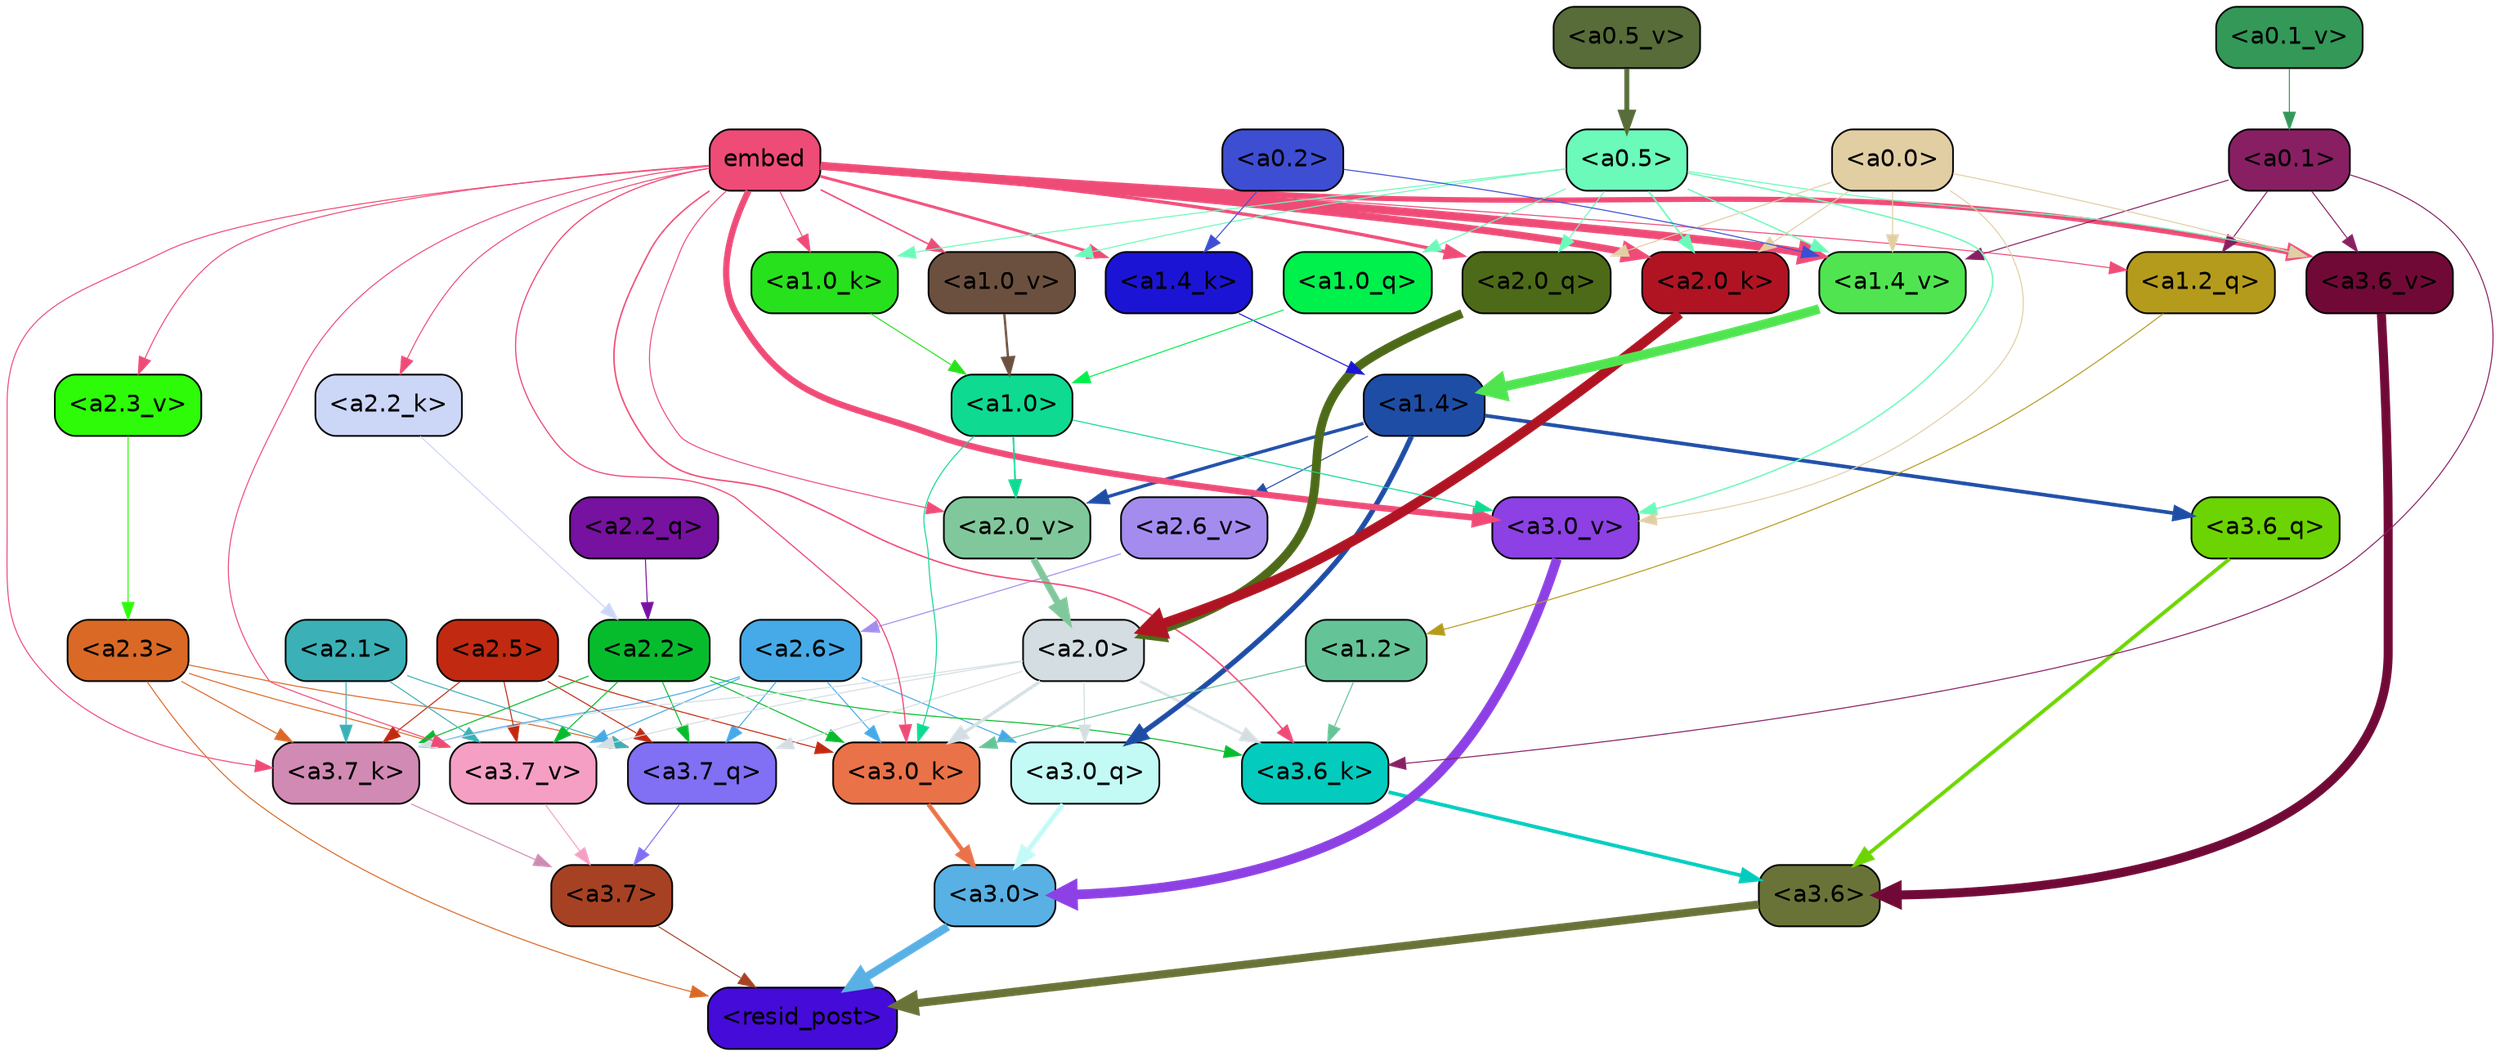 strict digraph "" {
	graph [bgcolor=transparent,
		layout=dot,
		overlap=false,
		splines=true
	];
	"<a3.7>"	[color=black,
		fillcolor="#a64223",
		fontname=Helvetica,
		shape=box,
		style="filled, rounded"];
	"<resid_post>"	[color=black,
		fillcolor="#450bd8",
		fontname=Helvetica,
		shape=box,
		style="filled, rounded"];
	"<a3.7>" -> "<resid_post>"	[color="#a64223",
		penwidth=0.6];
	"<a3.6>"	[color=black,
		fillcolor="#6a7337",
		fontname=Helvetica,
		shape=box,
		style="filled, rounded"];
	"<a3.6>" -> "<resid_post>"	[color="#6a7337",
		penwidth=4.7534414529800415];
	"<a3.0>"	[color=black,
		fillcolor="#59b0e4",
		fontname=Helvetica,
		shape=box,
		style="filled, rounded"];
	"<a3.0>" -> "<resid_post>"	[color="#59b0e4",
		penwidth=4.898576855659485];
	"<a2.3>"	[color=black,
		fillcolor="#da6925",
		fontname=Helvetica,
		shape=box,
		style="filled, rounded"];
	"<a2.3>" -> "<resid_post>"	[color="#da6925",
		penwidth=0.6];
	"<a3.7_q>"	[color=black,
		fillcolor="#816ff4",
		fontname=Helvetica,
		shape=box,
		style="filled, rounded"];
	"<a2.3>" -> "<a3.7_q>"	[color="#da6925",
		penwidth=0.6];
	"<a3.7_k>"	[color=black,
		fillcolor="#d18ab3",
		fontname=Helvetica,
		shape=box,
		style="filled, rounded"];
	"<a2.3>" -> "<a3.7_k>"	[color="#da6925",
		penwidth=0.6];
	"<a3.7_v>"	[color=black,
		fillcolor="#f69fc5",
		fontname=Helvetica,
		shape=box,
		style="filled, rounded"];
	"<a2.3>" -> "<a3.7_v>"	[color="#da6925",
		penwidth=0.6];
	"<a3.7_q>" -> "<a3.7>"	[color="#816ff4",
		penwidth=0.6];
	"<a3.6_q>"	[color=black,
		fillcolor="#6cd403",
		fontname=Helvetica,
		shape=box,
		style="filled, rounded"];
	"<a3.6_q>" -> "<a3.6>"	[color="#6cd403",
		penwidth=2.160832464694977];
	"<a3.0_q>"	[color=black,
		fillcolor="#c3faf6",
		fontname=Helvetica,
		shape=box,
		style="filled, rounded"];
	"<a3.0_q>" -> "<a3.0>"	[color="#c3faf6",
		penwidth=2.870753765106201];
	"<a3.7_k>" -> "<a3.7>"	[color="#d18ab3",
		penwidth=0.6];
	"<a3.6_k>"	[color=black,
		fillcolor="#03cbbe",
		fontname=Helvetica,
		shape=box,
		style="filled, rounded"];
	"<a3.6_k>" -> "<a3.6>"	[color="#03cbbe",
		penwidth=2.13908451795578];
	"<a3.0_k>"	[color=black,
		fillcolor="#ea7249",
		fontname=Helvetica,
		shape=box,
		style="filled, rounded"];
	"<a3.0_k>" -> "<a3.0>"	[color="#ea7249",
		penwidth=2.520303964614868];
	"<a3.7_v>" -> "<a3.7>"	[color="#f69fc5",
		penwidth=0.6];
	"<a3.6_v>"	[color=black,
		fillcolor="#710936",
		fontname=Helvetica,
		shape=box,
		style="filled, rounded"];
	"<a3.6_v>" -> "<a3.6>"	[color="#710936",
		penwidth=5.297133803367615];
	"<a3.0_v>"	[color=black,
		fillcolor="#8d40e4",
		fontname=Helvetica,
		shape=box,
		style="filled, rounded"];
	"<a3.0_v>" -> "<a3.0>"	[color="#8d40e4",
		penwidth=5.680712580680847];
	"<a2.6>"	[color=black,
		fillcolor="#46aae8",
		fontname=Helvetica,
		shape=box,
		style="filled, rounded"];
	"<a2.6>" -> "<a3.7_q>"	[color="#46aae8",
		penwidth=0.6];
	"<a2.6>" -> "<a3.0_q>"	[color="#46aae8",
		penwidth=0.6];
	"<a2.6>" -> "<a3.7_k>"	[color="#46aae8",
		penwidth=0.6];
	"<a2.6>" -> "<a3.0_k>"	[color="#46aae8",
		penwidth=0.6];
	"<a2.6>" -> "<a3.7_v>"	[color="#46aae8",
		penwidth=0.6];
	"<a2.5>"	[color=black,
		fillcolor="#c22911",
		fontname=Helvetica,
		shape=box,
		style="filled, rounded"];
	"<a2.5>" -> "<a3.7_q>"	[color="#c22911",
		penwidth=0.6];
	"<a2.5>" -> "<a3.7_k>"	[color="#c22911",
		penwidth=0.6];
	"<a2.5>" -> "<a3.0_k>"	[color="#c22911",
		penwidth=0.6];
	"<a2.5>" -> "<a3.7_v>"	[color="#c22911",
		penwidth=0.6];
	"<a2.2>"	[color=black,
		fillcolor="#06bc2d",
		fontname=Helvetica,
		shape=box,
		style="filled, rounded"];
	"<a2.2>" -> "<a3.7_q>"	[color="#06bc2d",
		penwidth=0.6];
	"<a2.2>" -> "<a3.7_k>"	[color="#06bc2d",
		penwidth=0.6];
	"<a2.2>" -> "<a3.6_k>"	[color="#06bc2d",
		penwidth=0.6];
	"<a2.2>" -> "<a3.0_k>"	[color="#06bc2d",
		penwidth=0.6];
	"<a2.2>" -> "<a3.7_v>"	[color="#06bc2d",
		penwidth=0.6];
	"<a2.1>"	[color=black,
		fillcolor="#3bb0b7",
		fontname=Helvetica,
		shape=box,
		style="filled, rounded"];
	"<a2.1>" -> "<a3.7_q>"	[color="#3bb0b7",
		penwidth=0.6];
	"<a2.1>" -> "<a3.7_k>"	[color="#3bb0b7",
		penwidth=0.6];
	"<a2.1>" -> "<a3.7_v>"	[color="#3bb0b7",
		penwidth=0.6];
	"<a2.0>"	[color=black,
		fillcolor="#d3dde2",
		fontname=Helvetica,
		shape=box,
		style="filled, rounded"];
	"<a2.0>" -> "<a3.7_q>"	[color="#d3dde2",
		penwidth=0.6];
	"<a2.0>" -> "<a3.0_q>"	[color="#d3dde2",
		penwidth=0.6];
	"<a2.0>" -> "<a3.7_k>"	[color="#d3dde2",
		penwidth=0.6];
	"<a2.0>" -> "<a3.6_k>"	[color="#d3dde2",
		penwidth=1.4784413101151586];
	"<a2.0>" -> "<a3.0_k>"	[color="#d3dde2",
		penwidth=1.8858084231615067];
	"<a2.0>" -> "<a3.7_v>"	[color="#d3dde2",
		penwidth=0.6];
	"<a1.4>"	[color=black,
		fillcolor="#1e4da6",
		fontname=Helvetica,
		shape=box,
		style="filled, rounded"];
	"<a1.4>" -> "<a3.6_q>"	[color="#1e4da6",
		penwidth=2.149975523352623];
	"<a1.4>" -> "<a3.0_q>"	[color="#1e4da6",
		penwidth=3.0018038749694824];
	"<a2.6_v>"	[color=black,
		fillcolor="#a48cef",
		fontname=Helvetica,
		shape=box,
		style="filled, rounded"];
	"<a1.4>" -> "<a2.6_v>"	[color="#1e4da6",
		penwidth=0.6];
	"<a2.0_v>"	[color=black,
		fillcolor="#80c89b",
		fontname=Helvetica,
		shape=box,
		style="filled, rounded"];
	"<a1.4>" -> "<a2.0_v>"	[color="#1e4da6",
		penwidth=1.925402581691742];
	embed	[color=black,
		fillcolor="#ef4b77",
		fontname=Helvetica,
		shape=box,
		style="filled, rounded"];
	embed -> "<a3.7_k>"	[color="#ef4b77",
		penwidth=0.6];
	embed -> "<a3.6_k>"	[color="#ef4b77",
		penwidth=0.8552796393632889];
	embed -> "<a3.0_k>"	[color="#ef4b77",
		penwidth=0.691851794719696];
	embed -> "<a3.7_v>"	[color="#ef4b77",
		penwidth=0.6];
	embed -> "<a3.6_v>"	[color="#ef4b77",
		penwidth=3.067279100418091];
	embed -> "<a3.0_v>"	[color="#ef4b77",
		penwidth=3.6927278637886047];
	"<a2.0_q>"	[color=black,
		fillcolor="#4d6a18",
		fontname=Helvetica,
		shape=box,
		style="filled, rounded"];
	embed -> "<a2.0_q>"	[color="#ef4b77",
		penwidth=1.944248914718628];
	"<a2.2_k>"	[color=black,
		fillcolor="#ccd6f7",
		fontname=Helvetica,
		shape=box,
		style="filled, rounded"];
	embed -> "<a2.2_k>"	[color="#ef4b77",
		penwidth=0.6];
	"<a2.0_k>"	[color=black,
		fillcolor="#b01423",
		fontname=Helvetica,
		shape=box,
		style="filled, rounded"];
	embed -> "<a2.0_k>"	[color="#ef4b77",
		penwidth=4.198909968137741];
	"<a2.3_v>"	[color=black,
		fillcolor="#2dfb08",
		fontname=Helvetica,
		shape=box,
		style="filled, rounded"];
	embed -> "<a2.3_v>"	[color="#ef4b77",
		penwidth=0.6];
	embed -> "<a2.0_v>"	[color="#ef4b77",
		penwidth=0.6];
	"<a1.2_q>"	[color=black,
		fillcolor="#b59b1c",
		fontname=Helvetica,
		shape=box,
		style="filled, rounded"];
	embed -> "<a1.2_q>"	[color="#ef4b77",
		penwidth=0.6];
	"<a1.4_k>"	[color=black,
		fillcolor="#1b14d4",
		fontname=Helvetica,
		shape=box,
		style="filled, rounded"];
	embed -> "<a1.4_k>"	[color="#ef4b77",
		penwidth=1.6299549341201782];
	"<a1.0_k>"	[color=black,
		fillcolor="#27e11d",
		fontname=Helvetica,
		shape=box,
		style="filled, rounded"];
	embed -> "<a1.0_k>"	[color="#ef4b77",
		penwidth=0.6];
	"<a1.4_v>"	[color=black,
		fillcolor="#50e550",
		fontname=Helvetica,
		shape=box,
		style="filled, rounded"];
	embed -> "<a1.4_v>"	[color="#ef4b77",
		penwidth=4.780120432376862];
	"<a1.0_v>"	[color=black,
		fillcolor="#6c503f",
		fontname=Helvetica,
		shape=box,
		style="filled, rounded"];
	embed -> "<a1.0_v>"	[color="#ef4b77",
		penwidth=0.8886437299661338];
	"<a1.2>"	[color=black,
		fillcolor="#64c497",
		fontname=Helvetica,
		shape=box,
		style="filled, rounded"];
	"<a1.2>" -> "<a3.6_k>"	[color="#64c497",
		penwidth=0.6];
	"<a1.2>" -> "<a3.0_k>"	[color="#64c497",
		penwidth=0.6];
	"<a0.1>"	[color=black,
		fillcolor="#881f63",
		fontname=Helvetica,
		shape=box,
		style="filled, rounded"];
	"<a0.1>" -> "<a3.6_k>"	[color="#881f63",
		penwidth=0.6];
	"<a0.1>" -> "<a3.6_v>"	[color="#881f63",
		penwidth=0.6];
	"<a0.1>" -> "<a1.2_q>"	[color="#881f63",
		penwidth=0.6];
	"<a0.1>" -> "<a1.4_v>"	[color="#881f63",
		penwidth=0.6];
	"<a1.0>"	[color=black,
		fillcolor="#0eda92",
		fontname=Helvetica,
		shape=box,
		style="filled, rounded"];
	"<a1.0>" -> "<a3.0_k>"	[color="#0eda92",
		penwidth=0.6];
	"<a1.0>" -> "<a3.0_v>"	[color="#0eda92",
		penwidth=0.6];
	"<a1.0>" -> "<a2.0_v>"	[color="#0eda92",
		penwidth=0.9920598268508911];
	"<a0.5>"	[color=black,
		fillcolor="#6bfab9",
		fontname=Helvetica,
		shape=box,
		style="filled, rounded"];
	"<a0.5>" -> "<a3.6_v>"	[color="#6bfab9",
		penwidth=0.6];
	"<a0.5>" -> "<a3.0_v>"	[color="#6bfab9",
		penwidth=0.8028683364391327];
	"<a0.5>" -> "<a2.0_q>"	[color="#6bfab9",
		penwidth=0.6];
	"<a0.5>" -> "<a2.0_k>"	[color="#6bfab9",
		penwidth=0.9883035719394684];
	"<a1.0_q>"	[color=black,
		fillcolor="#00f04c",
		fontname=Helvetica,
		shape=box,
		style="filled, rounded"];
	"<a0.5>" -> "<a1.0_q>"	[color="#6bfab9",
		penwidth=0.6];
	"<a0.5>" -> "<a1.0_k>"	[color="#6bfab9",
		penwidth=0.6];
	"<a0.5>" -> "<a1.4_v>"	[color="#6bfab9",
		penwidth=0.7686666250228882];
	"<a0.5>" -> "<a1.0_v>"	[color="#6bfab9",
		penwidth=0.6];
	"<a0.0>"	[color=black,
		fillcolor="#e2cea3",
		fontname=Helvetica,
		shape=box,
		style="filled, rounded"];
	"<a0.0>" -> "<a3.6_v>"	[color="#e2cea3",
		penwidth=0.6];
	"<a0.0>" -> "<a3.0_v>"	[color="#e2cea3",
		penwidth=0.6];
	"<a0.0>" -> "<a2.0_q>"	[color="#e2cea3",
		penwidth=0.6];
	"<a0.0>" -> "<a2.0_k>"	[color="#e2cea3",
		penwidth=0.6];
	"<a0.0>" -> "<a1.4_v>"	[color="#e2cea3",
		penwidth=0.6];
	"<a2.2_q>"	[color=black,
		fillcolor="#7711a0",
		fontname=Helvetica,
		shape=box,
		style="filled, rounded"];
	"<a2.2_q>" -> "<a2.2>"	[color="#7711a0",
		penwidth=0.6];
	"<a2.0_q>" -> "<a2.0>"	[color="#4d6a18",
		penwidth=5.1847569942474365];
	"<a2.2_k>" -> "<a2.2>"	[color="#ccd6f7",
		penwidth=0.6149471998214722];
	"<a2.0_k>" -> "<a2.0>"	[color="#b01423",
		penwidth=5.773491740226746];
	"<a2.6_v>" -> "<a2.6>"	[color="#a48cef",
		penwidth=0.6];
	"<a2.3_v>" -> "<a2.3>"	[color="#2dfb08",
		penwidth=0.6];
	"<a2.0_v>" -> "<a2.0>"	[color="#80c89b",
		penwidth=3.9731863737106323];
	"<a1.2_q>" -> "<a1.2>"	[color="#b59b1c",
		penwidth=0.6];
	"<a1.0_q>" -> "<a1.0>"	[color="#00f04c",
		penwidth=0.6];
	"<a1.4_k>" -> "<a1.4>"	[color="#1b14d4",
		penwidth=0.6];
	"<a1.0_k>" -> "<a1.0>"	[color="#27e11d",
		penwidth=0.6];
	"<a1.4_v>" -> "<a1.4>"	[color="#50e550",
		penwidth=5.565408229827881];
	"<a1.0_v>" -> "<a1.0>"	[color="#6c503f",
		penwidth=1.3358666002750397];
	"<a0.2>"	[color=black,
		fillcolor="#3e4ed2",
		fontname=Helvetica,
		shape=box,
		style="filled, rounded"];
	"<a0.2>" -> "<a1.4_k>"	[color="#3e4ed2",
		penwidth=0.6];
	"<a0.2>" -> "<a1.4_v>"	[color="#3e4ed2",
		penwidth=0.6];
	"<a0.5_v>"	[color=black,
		fillcolor="#576c39",
		fontname=Helvetica,
		shape=box,
		style="filled, rounded"];
	"<a0.5_v>" -> "<a0.5>"	[color="#576c39",
		penwidth=2.9294926524162292];
	"<a0.1_v>"	[color=black,
		fillcolor="#339858",
		fontname=Helvetica,
		shape=box,
		style="filled, rounded"];
	"<a0.1_v>" -> "<a0.1>"	[color="#339858",
		penwidth=0.6];
}
